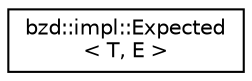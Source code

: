 digraph "Graphical Class Hierarchy"
{
  edge [fontname="Helvetica",fontsize="10",labelfontname="Helvetica",labelfontsize="10"];
  node [fontname="Helvetica",fontsize="10",shape=record];
  rankdir="LR";
  Node0 [label="bzd::impl::Expected\l\< T, E \>",height=0.2,width=0.4,color="black", fillcolor="white", style="filled",URL="$classbzd_1_1impl_1_1Expected.html"];
}
